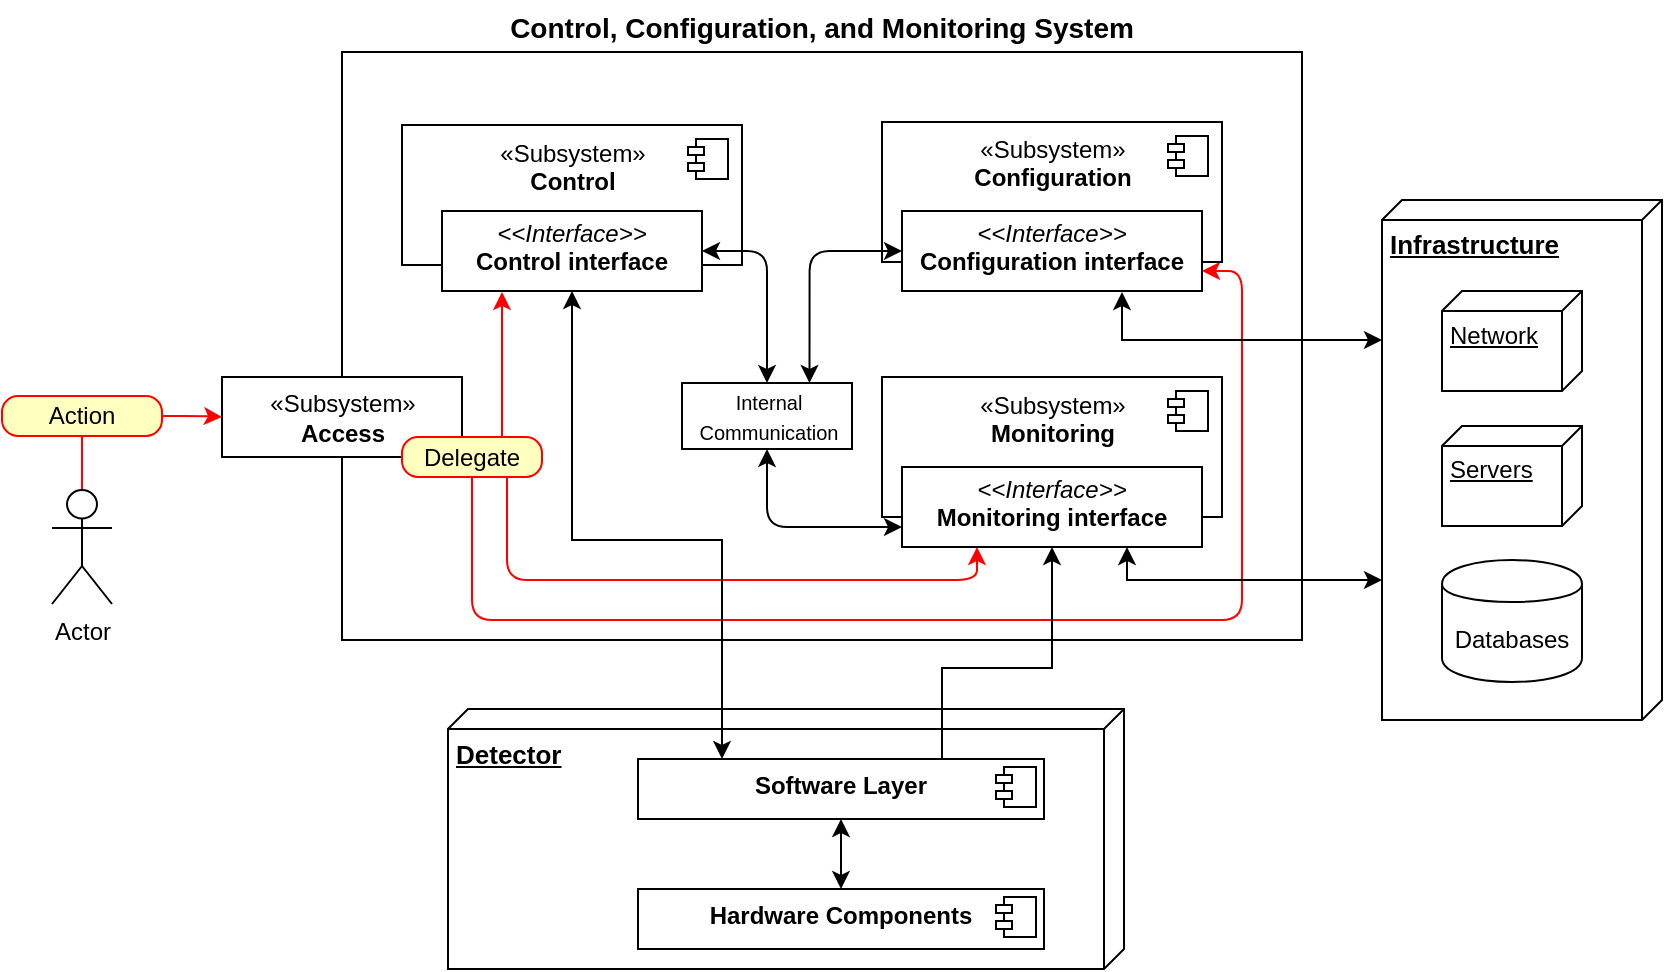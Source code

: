<mxfile version="10.8.9" type="device"><diagram id="trqy4KEqnjaPpwd5uG8f" name="Page-1"><mxGraphModel dx="944" dy="575" grid="1" gridSize="10" guides="1" tooltips="1" connect="1" arrows="1" fold="1" page="1" pageScale="1" pageWidth="850" pageHeight="1100" math="0" shadow="0"><root><mxCell id="0"/><mxCell id="1" parent="0"/><mxCell id="dlhwd6JJlOSTyMvsogJ2-8" value="" style="html=1;" parent="1" vertex="1"><mxGeometry x="250" y="156" width="480" height="294" as="geometry"/></mxCell><mxCell id="dlhwd6JJlOSTyMvsogJ2-1" value="«Subsystem»&lt;br&gt;&lt;b&gt;Control&lt;br&gt;&lt;br&gt;&lt;br&gt;&lt;/b&gt;" style="html=1;" parent="1" vertex="1"><mxGeometry x="280" y="192.5" width="170" height="70" as="geometry"/></mxCell><mxCell id="dlhwd6JJlOSTyMvsogJ2-2" value="" style="shape=component;jettyWidth=8;jettyHeight=4;" parent="dlhwd6JJlOSTyMvsogJ2-1" vertex="1"><mxGeometry x="1" width="20" height="20" relative="1" as="geometry"><mxPoint x="-27" y="7" as="offset"/></mxGeometry></mxCell><mxCell id="dlhwd6JJlOSTyMvsogJ2-9" value="Control, Configuration, and Monitoring System" style="text;align=center;fontStyle=1;verticalAlign=middle;spacingLeft=3;spacingRight=3;strokeColor=none;rotatable=0;points=[[0,0.5],[1,0.5]];portConstraint=eastwest;fontSize=14;" parent="1" vertex="1"><mxGeometry x="450" y="130" width="80" height="26" as="geometry"/></mxCell><mxCell id="dlhwd6JJlOSTyMvsogJ2-14" value="«Subsystem»&lt;br&gt;&lt;b&gt;Access&lt;br&gt;&lt;/b&gt;" style="html=1;" parent="1" vertex="1"><mxGeometry x="190" y="318.5" width="120" height="40" as="geometry"/></mxCell><mxCell id="dlhwd6JJlOSTyMvsogJ2-47" style="edgeStyle=orthogonalEdgeStyle;rounded=1;orthogonalLoop=1;jettySize=auto;html=1;entryX=0.25;entryY=1;entryDx=0;entryDy=0;startArrow=none;startFill=0;endArrow=classic;endFill=1;strokeColor=#FF0000;exitX=0.75;exitY=1;exitDx=0;exitDy=0;" parent="1" source="dlhwd6JJlOSTyMvsogJ2-22" target="dlhwd6JJlOSTyMvsogJ2-46" edge="1"><mxGeometry relative="1" as="geometry"><Array as="points"><mxPoint x="333" y="420"/><mxPoint x="568" y="420"/></Array></mxGeometry></mxCell><mxCell id="dlhwd6JJlOSTyMvsogJ2-49" style="edgeStyle=orthogonalEdgeStyle;rounded=1;orthogonalLoop=1;jettySize=auto;html=1;startArrow=none;startFill=0;endArrow=classic;endFill=1;strokeColor=#FF0000;" parent="1" source="dlhwd6JJlOSTyMvsogJ2-22" edge="1"><mxGeometry relative="1" as="geometry"><Array as="points"><mxPoint x="330" y="276"/></Array><mxPoint x="330" y="276" as="targetPoint"/></mxGeometry></mxCell><mxCell id="dlhwd6JJlOSTyMvsogJ2-62" style="edgeStyle=orthogonalEdgeStyle;rounded=1;orthogonalLoop=1;jettySize=auto;html=1;entryX=1;entryY=0.75;entryDx=0;entryDy=0;startArrow=none;startFill=0;endArrow=classic;endFill=1;strokeColor=#FF0000;exitX=0.5;exitY=1;exitDx=0;exitDy=0;" parent="1" source="dlhwd6JJlOSTyMvsogJ2-22" target="dlhwd6JJlOSTyMvsogJ2-43" edge="1"><mxGeometry relative="1" as="geometry"><Array as="points"><mxPoint x="315" y="440"/><mxPoint x="700" y="440"/><mxPoint x="700" y="265"/></Array></mxGeometry></mxCell><mxCell id="dlhwd6JJlOSTyMvsogJ2-22" value="Delegate" style="rounded=1;whiteSpace=wrap;html=1;arcSize=40;fontColor=#000000;fillColor=#ffffc0;strokeColor=#ff0000;" parent="1" vertex="1"><mxGeometry x="280" y="348.5" width="70" height="20" as="geometry"/></mxCell><mxCell id="dlhwd6JJlOSTyMvsogJ2-60" style="edgeStyle=orthogonalEdgeStyle;rounded=1;orthogonalLoop=1;jettySize=auto;html=1;entryX=0.5;entryY=1;entryDx=0;entryDy=0;startArrow=none;startFill=0;endArrow=none;endFill=0;strokeColor=#FF0000;" parent="1" source="dlhwd6JJlOSTyMvsogJ2-27" target="dlhwd6JJlOSTyMvsogJ2-55" edge="1"><mxGeometry relative="1" as="geometry"/></mxCell><mxCell id="dlhwd6JJlOSTyMvsogJ2-27" value="Actor" style="shape=umlActor;verticalLabelPosition=bottom;labelBackgroundColor=#ffffff;verticalAlign=top;html=1;" parent="1" vertex="1"><mxGeometry x="105" y="375" width="30" height="57" as="geometry"/></mxCell><mxCell id="dlhwd6JJlOSTyMvsogJ2-40" value="&lt;p style=&quot;margin: 0px ; margin-top: 4px ; text-align: center&quot;&gt;&lt;i&gt;&amp;lt;&amp;lt;Interface&amp;gt;&amp;gt;&lt;/i&gt;&lt;br&gt;&lt;b&gt;Control interface&lt;/b&gt;&lt;/p&gt;&lt;p&gt;&lt;br&gt;&lt;/p&gt;" style="verticalAlign=top;align=left;overflow=fill;fontSize=12;fontFamily=Helvetica;html=1;" parent="1" vertex="1"><mxGeometry x="300" y="235.5" width="130" height="40" as="geometry"/></mxCell><mxCell id="dlhwd6JJlOSTyMvsogJ2-41" value="«Subsystem»&lt;br&gt;&lt;b&gt;Configuration&lt;br&gt;&lt;br&gt;&lt;br&gt;&lt;/b&gt;" style="html=1;" parent="1" vertex="1"><mxGeometry x="520" y="191" width="170" height="70" as="geometry"/></mxCell><mxCell id="dlhwd6JJlOSTyMvsogJ2-42" value="" style="shape=component;jettyWidth=8;jettyHeight=4;" parent="dlhwd6JJlOSTyMvsogJ2-41" vertex="1"><mxGeometry x="1" width="20" height="20" relative="1" as="geometry"><mxPoint x="-27" y="7" as="offset"/></mxGeometry></mxCell><mxCell id="dlhwd6JJlOSTyMvsogJ2-67" style="edgeStyle=orthogonalEdgeStyle;rounded=1;orthogonalLoop=1;jettySize=auto;html=1;entryX=0.75;entryY=0;entryDx=0;entryDy=0;startArrow=classic;startFill=1;endArrow=classic;endFill=1;strokeColor=#000000;" parent="1" source="dlhwd6JJlOSTyMvsogJ2-43" target="dlhwd6JJlOSTyMvsogJ2-63" edge="1"><mxGeometry relative="1" as="geometry"/></mxCell><mxCell id="dlhwd6JJlOSTyMvsogJ2-43" value="&lt;p style=&quot;margin: 0px ; margin-top: 4px ; text-align: center&quot;&gt;&lt;i&gt;&amp;lt;&amp;lt;Interface&amp;gt;&amp;gt;&lt;/i&gt;&lt;br&gt;&lt;b&gt;Configuration interface&lt;/b&gt;&lt;/p&gt;&lt;p&gt;&lt;br&gt;&lt;/p&gt;" style="verticalAlign=top;align=left;overflow=fill;fontSize=12;fontFamily=Helvetica;html=1;" parent="1" vertex="1"><mxGeometry x="530" y="235.5" width="150" height="40" as="geometry"/></mxCell><mxCell id="dlhwd6JJlOSTyMvsogJ2-44" value="«Subsystem»&lt;br&gt;&lt;b&gt;Monitoring&lt;br&gt;&lt;br&gt;&lt;br&gt;&lt;/b&gt;" style="html=1;" parent="1" vertex="1"><mxGeometry x="520" y="318.5" width="170" height="70" as="geometry"/></mxCell><mxCell id="dlhwd6JJlOSTyMvsogJ2-45" value="" style="shape=component;jettyWidth=8;jettyHeight=4;" parent="dlhwd6JJlOSTyMvsogJ2-44" vertex="1"><mxGeometry x="1" width="20" height="20" relative="1" as="geometry"><mxPoint x="-27" y="7" as="offset"/></mxGeometry></mxCell><mxCell id="dlhwd6JJlOSTyMvsogJ2-46" value="&lt;p style=&quot;margin: 0px ; margin-top: 4px ; text-align: center&quot;&gt;&lt;i&gt;&amp;lt;&amp;lt;Interface&amp;gt;&amp;gt;&lt;/i&gt;&lt;br&gt;&lt;b&gt;Monitoring interface&lt;/b&gt;&lt;/p&gt;&lt;p&gt;&lt;br&gt;&lt;/p&gt;" style="verticalAlign=top;align=left;overflow=fill;fontSize=12;fontFamily=Helvetica;html=1;" parent="1" vertex="1"><mxGeometry x="530" y="363.5" width="150" height="40" as="geometry"/></mxCell><mxCell id="dlhwd6JJlOSTyMvsogJ2-57" style="edgeStyle=orthogonalEdgeStyle;rounded=1;orthogonalLoop=1;jettySize=auto;html=1;entryX=0;entryY=0.5;entryDx=0;entryDy=0;startArrow=none;startFill=0;endArrow=classic;endFill=1;strokeColor=#FF0000;" parent="1" source="dlhwd6JJlOSTyMvsogJ2-55" target="dlhwd6JJlOSTyMvsogJ2-14" edge="1"><mxGeometry relative="1" as="geometry"/></mxCell><mxCell id="dlhwd6JJlOSTyMvsogJ2-55" value="Action" style="rounded=1;whiteSpace=wrap;html=1;arcSize=40;fontColor=#000000;fillColor=#ffffc0;strokeColor=#ff0000;" parent="1" vertex="1"><mxGeometry x="80" y="328" width="80" height="20" as="geometry"/></mxCell><mxCell id="dlhwd6JJlOSTyMvsogJ2-64" style="edgeStyle=orthogonalEdgeStyle;rounded=1;orthogonalLoop=1;jettySize=auto;html=1;entryX=1;entryY=0.5;entryDx=0;entryDy=0;startArrow=classic;startFill=1;endArrow=classic;endFill=1;strokeColor=#000000;" parent="1" source="dlhwd6JJlOSTyMvsogJ2-63" target="dlhwd6JJlOSTyMvsogJ2-40" edge="1"><mxGeometry relative="1" as="geometry"/></mxCell><mxCell id="dlhwd6JJlOSTyMvsogJ2-66" style="edgeStyle=orthogonalEdgeStyle;rounded=1;orthogonalLoop=1;jettySize=auto;html=1;entryX=0;entryY=0.75;entryDx=0;entryDy=0;startArrow=classic;startFill=1;endArrow=classic;endFill=1;strokeColor=#000000;exitX=0.5;exitY=1;exitDx=0;exitDy=0;" parent="1" source="dlhwd6JJlOSTyMvsogJ2-63" target="dlhwd6JJlOSTyMvsogJ2-46" edge="1"><mxGeometry relative="1" as="geometry"/></mxCell><mxCell id="dlhwd6JJlOSTyMvsogJ2-63" value="&lt;font style=&quot;font-size: 10px&quot;&gt;Internal &lt;br&gt;Communication&lt;/font&gt;" style="html=1;" parent="1" vertex="1"><mxGeometry x="420" y="321.5" width="85" height="33" as="geometry"/></mxCell><mxCell id="bHiF2b-e8Hp3dByU_GC--1" value="&lt;font size=&quot;1&quot;&gt;&lt;b style=&quot;font-size: 13px&quot;&gt;Detector&lt;/b&gt;&lt;/font&gt;" style="verticalAlign=top;align=left;spacingTop=8;spacingLeft=2;spacingRight=12;shape=cube;size=10;direction=south;fontStyle=4;html=1;" vertex="1" parent="1"><mxGeometry x="303" y="484.5" width="338" height="130" as="geometry"/></mxCell><mxCell id="bHiF2b-e8Hp3dByU_GC--4" value="&lt;p style=&quot;margin: 0px ; margin-top: 6px ; text-align: center&quot;&gt;&lt;b&gt;Hardware Components&lt;/b&gt;&lt;/p&gt;" style="align=left;overflow=fill;html=1;" vertex="1" parent="1"><mxGeometry x="398" y="574.5" width="203" height="30" as="geometry"/></mxCell><mxCell id="bHiF2b-e8Hp3dByU_GC--5" value="" style="shape=component;jettyWidth=8;jettyHeight=4;" vertex="1" parent="bHiF2b-e8Hp3dByU_GC--4"><mxGeometry x="1" width="20" height="20" relative="1" as="geometry"><mxPoint x="-24" y="4" as="offset"/></mxGeometry></mxCell><mxCell id="bHiF2b-e8Hp3dByU_GC--12" style="edgeStyle=orthogonalEdgeStyle;rounded=0;orthogonalLoop=1;jettySize=auto;html=1;entryX=0.5;entryY=0;entryDx=0;entryDy=0;startArrow=classic;startFill=1;" edge="1" parent="1" source="bHiF2b-e8Hp3dByU_GC--8" target="bHiF2b-e8Hp3dByU_GC--4"><mxGeometry relative="1" as="geometry"/></mxCell><mxCell id="bHiF2b-e8Hp3dByU_GC--19" value="" style="edgeStyle=orthogonalEdgeStyle;rounded=0;orthogonalLoop=1;jettySize=auto;html=1;startArrow=classic;startFill=1;endArrow=classic;endFill=1;entryX=0.5;entryY=1;entryDx=0;entryDy=0;" edge="1" parent="1" source="bHiF2b-e8Hp3dByU_GC--8" target="dlhwd6JJlOSTyMvsogJ2-40"><mxGeometry relative="1" as="geometry"><Array as="points"><mxPoint x="440" y="400"/><mxPoint x="365" y="400"/></Array></mxGeometry></mxCell><mxCell id="bHiF2b-e8Hp3dByU_GC--20" value="" style="edgeStyle=orthogonalEdgeStyle;rounded=0;orthogonalLoop=1;jettySize=auto;html=1;startArrow=none;startFill=0;endArrow=classic;endFill=1;entryX=0.5;entryY=1;entryDx=0;entryDy=0;" edge="1" parent="1" source="bHiF2b-e8Hp3dByU_GC--8" target="dlhwd6JJlOSTyMvsogJ2-46"><mxGeometry relative="1" as="geometry"><Array as="points"><mxPoint x="550" y="464"/><mxPoint x="605" y="464"/></Array></mxGeometry></mxCell><mxCell id="bHiF2b-e8Hp3dByU_GC--8" value="&lt;p style=&quot;margin: 0px ; margin-top: 6px ; text-align: center&quot;&gt;&lt;b&gt;Software Layer&lt;/b&gt;&lt;/p&gt;" style="align=left;overflow=fill;html=1;" vertex="1" parent="1"><mxGeometry x="398" y="509.5" width="203" height="30" as="geometry"/></mxCell><mxCell id="bHiF2b-e8Hp3dByU_GC--9" value="" style="shape=component;jettyWidth=8;jettyHeight=4;" vertex="1" parent="bHiF2b-e8Hp3dByU_GC--8"><mxGeometry x="1" width="20" height="20" relative="1" as="geometry"><mxPoint x="-24" y="4" as="offset"/></mxGeometry></mxCell><mxCell id="bHiF2b-e8Hp3dByU_GC--25" style="edgeStyle=orthogonalEdgeStyle;rounded=0;orthogonalLoop=1;jettySize=auto;html=1;startArrow=classic;startFill=1;endArrow=classic;endFill=1;fontSize=14;" edge="1" parent="1" source="bHiF2b-e8Hp3dByU_GC--21"><mxGeometry relative="1" as="geometry"><mxPoint x="640" y="276" as="targetPoint"/><Array as="points"><mxPoint x="640" y="300"/><mxPoint x="640" y="276"/></Array></mxGeometry></mxCell><mxCell id="bHiF2b-e8Hp3dByU_GC--26" style="edgeStyle=orthogonalEdgeStyle;rounded=0;orthogonalLoop=1;jettySize=auto;html=1;entryX=0.75;entryY=1;entryDx=0;entryDy=0;startArrow=classic;startFill=1;endArrow=classic;endFill=1;fontSize=14;" edge="1" parent="1" source="bHiF2b-e8Hp3dByU_GC--21" target="dlhwd6JJlOSTyMvsogJ2-46"><mxGeometry relative="1" as="geometry"><Array as="points"><mxPoint x="642" y="420"/></Array></mxGeometry></mxCell><mxCell id="bHiF2b-e8Hp3dByU_GC--21" value="&lt;font size=&quot;1&quot;&gt;&lt;b style=&quot;font-size: 13px&quot;&gt;Infrastructure&lt;/b&gt;&lt;/font&gt;" style="verticalAlign=top;align=left;spacingTop=8;spacingLeft=2;spacingRight=12;shape=cube;size=10;direction=south;fontStyle=4;html=1;" vertex="1" parent="1"><mxGeometry x="770" y="230" width="140" height="260" as="geometry"/></mxCell><mxCell id="bHiF2b-e8Hp3dByU_GC--22" value="Databases" style="shape=cylinder;whiteSpace=wrap;html=1;boundedLbl=1;backgroundOutline=1;" vertex="1" parent="1"><mxGeometry x="800" y="410" width="70" height="61" as="geometry"/></mxCell><mxCell id="bHiF2b-e8Hp3dByU_GC--23" value="Network" style="verticalAlign=top;align=left;spacingTop=8;spacingLeft=2;spacingRight=12;shape=cube;size=10;direction=south;fontStyle=4;html=1;" vertex="1" parent="1"><mxGeometry x="800" y="275.5" width="70" height="50" as="geometry"/></mxCell><mxCell id="bHiF2b-e8Hp3dByU_GC--24" value="Servers&lt;br&gt;" style="verticalAlign=top;align=left;spacingTop=8;spacingLeft=2;spacingRight=12;shape=cube;size=10;direction=south;fontStyle=4;html=1;" vertex="1" parent="1"><mxGeometry x="800" y="343" width="70" height="50" as="geometry"/></mxCell></root></mxGraphModel></diagram></mxfile>